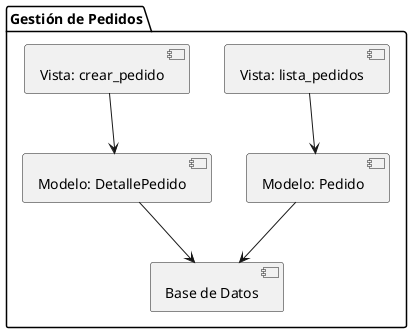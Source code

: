@startuml
package "Gestión de Pedidos" {
    [Vista: lista_pedidos] --> [Modelo: Pedido]
    [Vista: crear_pedido] --> [Modelo: DetallePedido]
    [Modelo: Pedido] --> [Base de Datos]
    [Modelo: DetallePedido] --> [Base de Datos]
}
@enduml

